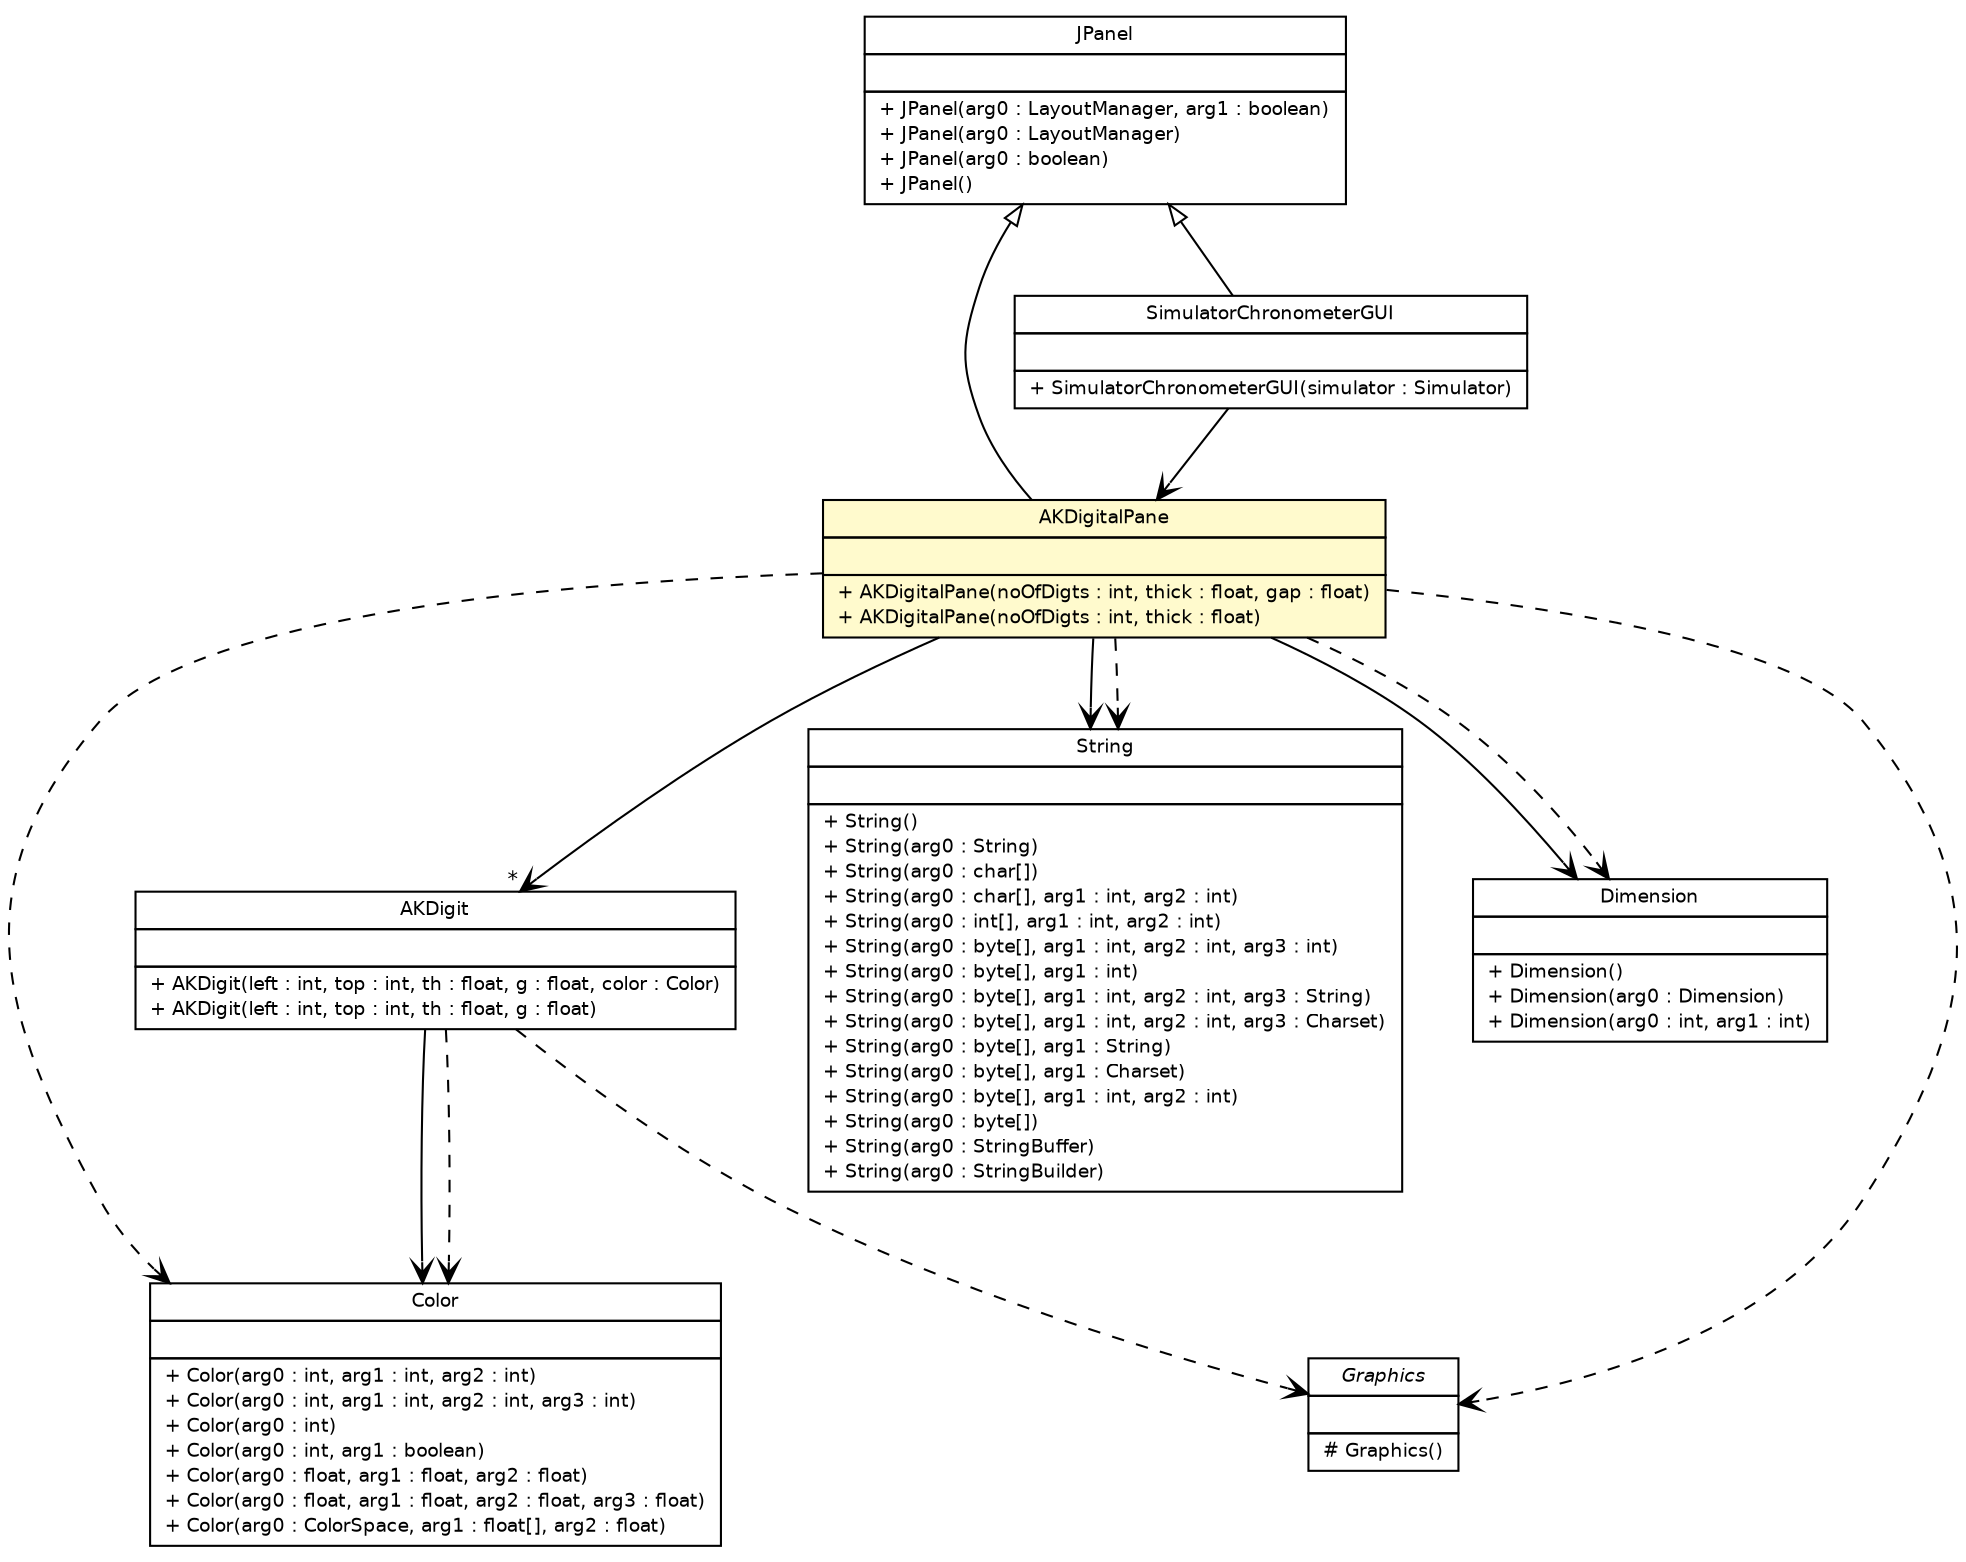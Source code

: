 #!/usr/local/bin/dot
#
# Class diagram 
# Generated by UMLGraph version 5.1 (http://www.umlgraph.org/)
#

digraph G {
	edge [fontname="Helvetica",fontsize=10,labelfontname="Helvetica",labelfontsize=10];
	node [fontname="Helvetica",fontsize=10,shape=plaintext];
	nodesep=0.25;
	ranksep=0.5;
	// es.upm.dit.gsi.gsilejos.simbad.gui.AKDigit
	c368 [label=<<table title="es.upm.dit.gsi.gsilejos.simbad.gui.AKDigit" border="0" cellborder="1" cellspacing="0" cellpadding="2" port="p" href="./AKDigit.html">
		<tr><td><table border="0" cellspacing="0" cellpadding="1">
<tr><td align="center" balign="center"> AKDigit </td></tr>
		</table></td></tr>
		<tr><td><table border="0" cellspacing="0" cellpadding="1">
<tr><td align="left" balign="left">  </td></tr>
		</table></td></tr>
		<tr><td><table border="0" cellspacing="0" cellpadding="1">
<tr><td align="left" balign="left"> + AKDigit(left : int, top : int, th : float, g : float, color : Color) </td></tr>
<tr><td align="left" balign="left"> + AKDigit(left : int, top : int, th : float, g : float) </td></tr>
		</table></td></tr>
		</table>>, fontname="Helvetica", fontcolor="black", fontsize=9.0];
	// es.upm.dit.gsi.gsilejos.simbad.gui.AKDigitalPane
	c369 [label=<<table title="es.upm.dit.gsi.gsilejos.simbad.gui.AKDigitalPane" border="0" cellborder="1" cellspacing="0" cellpadding="2" port="p" bgcolor="lemonChiffon" href="./AKDigitalPane.html">
		<tr><td><table border="0" cellspacing="0" cellpadding="1">
<tr><td align="center" balign="center"> AKDigitalPane </td></tr>
		</table></td></tr>
		<tr><td><table border="0" cellspacing="0" cellpadding="1">
<tr><td align="left" balign="left">  </td></tr>
		</table></td></tr>
		<tr><td><table border="0" cellspacing="0" cellpadding="1">
<tr><td align="left" balign="left"> + AKDigitalPane(noOfDigts : int, thick : float, gap : float) </td></tr>
<tr><td align="left" balign="left"> + AKDigitalPane(noOfDigts : int, thick : float) </td></tr>
		</table></td></tr>
		</table>>, fontname="Helvetica", fontcolor="black", fontsize=9.0];
	// es.upm.dit.gsi.gsilejos.simbad.gui.SimulatorChronometerGUI
	c370 [label=<<table title="es.upm.dit.gsi.gsilejos.simbad.gui.SimulatorChronometerGUI" border="0" cellborder="1" cellspacing="0" cellpadding="2" port="p" href="./SimulatorChronometerGUI.html">
		<tr><td><table border="0" cellspacing="0" cellpadding="1">
<tr><td align="center" balign="center"> SimulatorChronometerGUI </td></tr>
		</table></td></tr>
		<tr><td><table border="0" cellspacing="0" cellpadding="1">
<tr><td align="left" balign="left">  </td></tr>
		</table></td></tr>
		<tr><td><table border="0" cellspacing="0" cellpadding="1">
<tr><td align="left" balign="left"> + SimulatorChronometerGUI(simulator : Simulator) </td></tr>
		</table></td></tr>
		</table>>, fontname="Helvetica", fontcolor="black", fontsize=9.0];
	//es.upm.dit.gsi.gsilejos.simbad.gui.AKDigitalPane extends javax.swing.JPanel
	c375:p -> c369:p [dir=back,arrowtail=empty];
	//es.upm.dit.gsi.gsilejos.simbad.gui.SimulatorChronometerGUI extends javax.swing.JPanel
	c375:p -> c370:p [dir=back,arrowtail=empty];
	// es.upm.dit.gsi.gsilejos.simbad.gui.AKDigit NAVASSOC java.awt.Color
	c368:p -> c376:p [taillabel="", label="", headlabel="", fontname="Helvetica", fontcolor="black", fontsize=10.0, color="black", arrowhead=open];
	// es.upm.dit.gsi.gsilejos.simbad.gui.AKDigitalPane NAVASSOC es.upm.dit.gsi.gsilejos.simbad.gui.AKDigit
	c369:p -> c368:p [taillabel="", label="", headlabel="*", fontname="Helvetica", fontcolor="black", fontsize=10.0, color="black", arrowhead=open];
	// es.upm.dit.gsi.gsilejos.simbad.gui.AKDigitalPane NAVASSOC java.lang.String
	c369:p -> c377:p [taillabel="", label="", headlabel="", fontname="Helvetica", fontcolor="black", fontsize=10.0, color="black", arrowhead=open];
	// es.upm.dit.gsi.gsilejos.simbad.gui.AKDigitalPane NAVASSOC java.awt.Dimension
	c369:p -> c378:p [taillabel="", label="", headlabel="", fontname="Helvetica", fontcolor="black", fontsize=10.0, color="black", arrowhead=open];
	// es.upm.dit.gsi.gsilejos.simbad.gui.SimulatorChronometerGUI NAVASSOC es.upm.dit.gsi.gsilejos.simbad.gui.AKDigitalPane
	c370:p -> c369:p [taillabel="", label="", headlabel="", fontname="Helvetica", fontcolor="black", fontsize=10.0, color="black", arrowhead=open];
	// es.upm.dit.gsi.gsilejos.simbad.gui.AKDigit DEPEND java.awt.Color
	c368:p -> c376:p [taillabel="", label="", headlabel="", fontname="Helvetica", fontcolor="black", fontsize=10.0, color="black", arrowhead=open, style=dashed];
	// es.upm.dit.gsi.gsilejos.simbad.gui.AKDigit DEPEND java.awt.Graphics
	c368:p -> c391:p [taillabel="", label="", headlabel="", fontname="Helvetica", fontcolor="black", fontsize=10.0, color="black", arrowhead=open, style=dashed];
	// es.upm.dit.gsi.gsilejos.simbad.gui.AKDigitalPane DEPEND java.lang.String
	c369:p -> c377:p [taillabel="", label="", headlabel="", fontname="Helvetica", fontcolor="black", fontsize=10.0, color="black", arrowhead=open, style=dashed];
	// es.upm.dit.gsi.gsilejos.simbad.gui.AKDigitalPane DEPEND java.awt.Color
	c369:p -> c376:p [taillabel="", label="", headlabel="", fontname="Helvetica", fontcolor="black", fontsize=10.0, color="black", arrowhead=open, style=dashed];
	// es.upm.dit.gsi.gsilejos.simbad.gui.AKDigitalPane DEPEND java.awt.Dimension
	c369:p -> c378:p [taillabel="", label="", headlabel="", fontname="Helvetica", fontcolor="black", fontsize=10.0, color="black", arrowhead=open, style=dashed];
	// es.upm.dit.gsi.gsilejos.simbad.gui.AKDigitalPane DEPEND java.awt.Graphics
	c369:p -> c391:p [taillabel="", label="", headlabel="", fontname="Helvetica", fontcolor="black", fontsize=10.0, color="black", arrowhead=open, style=dashed];
	// java.awt.Color
	c376 [label=<<table title="java.awt.Color" border="0" cellborder="1" cellspacing="0" cellpadding="2" port="p" href="http://java.sun.com/j2se/1.4.2/docs/api/java/awt/Color.html">
		<tr><td><table border="0" cellspacing="0" cellpadding="1">
<tr><td align="center" balign="center"> Color </td></tr>
		</table></td></tr>
		<tr><td><table border="0" cellspacing="0" cellpadding="1">
<tr><td align="left" balign="left">  </td></tr>
		</table></td></tr>
		<tr><td><table border="0" cellspacing="0" cellpadding="1">
<tr><td align="left" balign="left"> + Color(arg0 : int, arg1 : int, arg2 : int) </td></tr>
<tr><td align="left" balign="left"> + Color(arg0 : int, arg1 : int, arg2 : int, arg3 : int) </td></tr>
<tr><td align="left" balign="left"> + Color(arg0 : int) </td></tr>
<tr><td align="left" balign="left"> + Color(arg0 : int, arg1 : boolean) </td></tr>
<tr><td align="left" balign="left"> + Color(arg0 : float, arg1 : float, arg2 : float) </td></tr>
<tr><td align="left" balign="left"> + Color(arg0 : float, arg1 : float, arg2 : float, arg3 : float) </td></tr>
<tr><td align="left" balign="left"> + Color(arg0 : ColorSpace, arg1 : float[], arg2 : float) </td></tr>
		</table></td></tr>
		</table>>, fontname="Helvetica", fontcolor="black", fontsize=9.0];
	// java.lang.String
	c377 [label=<<table title="java.lang.String" border="0" cellborder="1" cellspacing="0" cellpadding="2" port="p" href="http://java.sun.com/j2se/1.4.2/docs/api/java/lang/String.html">
		<tr><td><table border="0" cellspacing="0" cellpadding="1">
<tr><td align="center" balign="center"> String </td></tr>
		</table></td></tr>
		<tr><td><table border="0" cellspacing="0" cellpadding="1">
<tr><td align="left" balign="left">  </td></tr>
		</table></td></tr>
		<tr><td><table border="0" cellspacing="0" cellpadding="1">
<tr><td align="left" balign="left"> + String() </td></tr>
<tr><td align="left" balign="left"> + String(arg0 : String) </td></tr>
<tr><td align="left" balign="left"> + String(arg0 : char[]) </td></tr>
<tr><td align="left" balign="left"> + String(arg0 : char[], arg1 : int, arg2 : int) </td></tr>
<tr><td align="left" balign="left"> + String(arg0 : int[], arg1 : int, arg2 : int) </td></tr>
<tr><td align="left" balign="left"> + String(arg0 : byte[], arg1 : int, arg2 : int, arg3 : int) </td></tr>
<tr><td align="left" balign="left"> + String(arg0 : byte[], arg1 : int) </td></tr>
<tr><td align="left" balign="left"> + String(arg0 : byte[], arg1 : int, arg2 : int, arg3 : String) </td></tr>
<tr><td align="left" balign="left"> + String(arg0 : byte[], arg1 : int, arg2 : int, arg3 : Charset) </td></tr>
<tr><td align="left" balign="left"> + String(arg0 : byte[], arg1 : String) </td></tr>
<tr><td align="left" balign="left"> + String(arg0 : byte[], arg1 : Charset) </td></tr>
<tr><td align="left" balign="left"> + String(arg0 : byte[], arg1 : int, arg2 : int) </td></tr>
<tr><td align="left" balign="left"> + String(arg0 : byte[]) </td></tr>
<tr><td align="left" balign="left"> + String(arg0 : StringBuffer) </td></tr>
<tr><td align="left" balign="left"> + String(arg0 : StringBuilder) </td></tr>
		</table></td></tr>
		</table>>, fontname="Helvetica", fontcolor="black", fontsize=9.0];
	// javax.swing.JPanel
	c375 [label=<<table title="javax.swing.JPanel" border="0" cellborder="1" cellspacing="0" cellpadding="2" port="p" href="http://java.sun.com/j2se/1.4.2/docs/api/javax/swing/JPanel.html">
		<tr><td><table border="0" cellspacing="0" cellpadding="1">
<tr><td align="center" balign="center"> JPanel </td></tr>
		</table></td></tr>
		<tr><td><table border="0" cellspacing="0" cellpadding="1">
<tr><td align="left" balign="left">  </td></tr>
		</table></td></tr>
		<tr><td><table border="0" cellspacing="0" cellpadding="1">
<tr><td align="left" balign="left"> + JPanel(arg0 : LayoutManager, arg1 : boolean) </td></tr>
<tr><td align="left" balign="left"> + JPanel(arg0 : LayoutManager) </td></tr>
<tr><td align="left" balign="left"> + JPanel(arg0 : boolean) </td></tr>
<tr><td align="left" balign="left"> + JPanel() </td></tr>
		</table></td></tr>
		</table>>, fontname="Helvetica", fontcolor="black", fontsize=9.0];
	// java.awt.Graphics
	c391 [label=<<table title="java.awt.Graphics" border="0" cellborder="1" cellspacing="0" cellpadding="2" port="p" href="http://java.sun.com/j2se/1.4.2/docs/api/java/awt/Graphics.html">
		<tr><td><table border="0" cellspacing="0" cellpadding="1">
<tr><td align="center" balign="center"><font face="Helvetica-Oblique"> Graphics </font></td></tr>
		</table></td></tr>
		<tr><td><table border="0" cellspacing="0" cellpadding="1">
<tr><td align="left" balign="left">  </td></tr>
		</table></td></tr>
		<tr><td><table border="0" cellspacing="0" cellpadding="1">
<tr><td align="left" balign="left"> # Graphics() </td></tr>
		</table></td></tr>
		</table>>, fontname="Helvetica", fontcolor="black", fontsize=9.0];
	// java.awt.Dimension
	c378 [label=<<table title="java.awt.Dimension" border="0" cellborder="1" cellspacing="0" cellpadding="2" port="p" href="http://java.sun.com/j2se/1.4.2/docs/api/java/awt/Dimension.html">
		<tr><td><table border="0" cellspacing="0" cellpadding="1">
<tr><td align="center" balign="center"> Dimension </td></tr>
		</table></td></tr>
		<tr><td><table border="0" cellspacing="0" cellpadding="1">
<tr><td align="left" balign="left">  </td></tr>
		</table></td></tr>
		<tr><td><table border="0" cellspacing="0" cellpadding="1">
<tr><td align="left" balign="left"> + Dimension() </td></tr>
<tr><td align="left" balign="left"> + Dimension(arg0 : Dimension) </td></tr>
<tr><td align="left" balign="left"> + Dimension(arg0 : int, arg1 : int) </td></tr>
		</table></td></tr>
		</table>>, fontname="Helvetica", fontcolor="black", fontsize=9.0];
}

